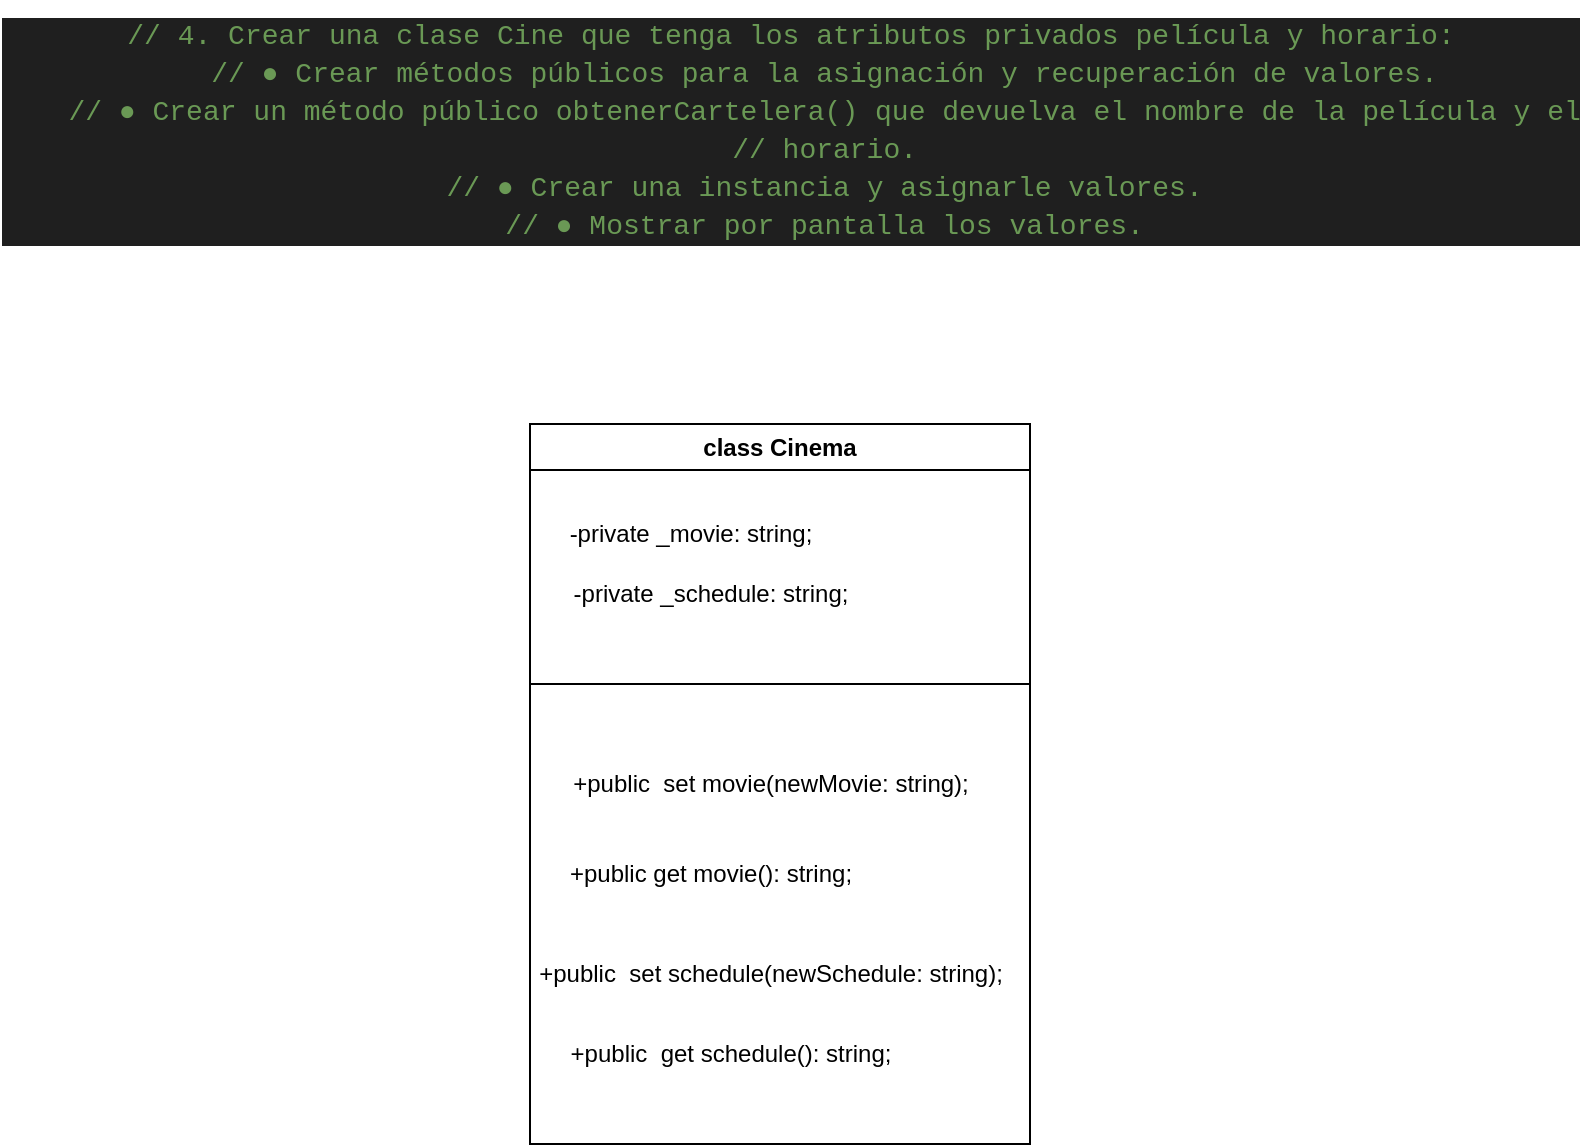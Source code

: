 <mxfile>
    <diagram id="cbp-dKZ3SRHdGJE1i195" name="Page-1">
        <mxGraphModel dx="1636" dy="1762" grid="1" gridSize="10" guides="1" tooltips="1" connect="1" arrows="1" fold="1" page="1" pageScale="1" pageWidth="850" pageHeight="1100" math="0" shadow="0">
            <root>
                <mxCell id="0"/>
                <mxCell id="1" parent="0"/>
                <mxCell id="2" value="class Cinema" style="swimlane;whiteSpace=wrap;html=1;" vertex="1" parent="1">
                    <mxGeometry x="110" y="130" width="250" height="360" as="geometry"/>
                </mxCell>
                <mxCell id="3" value="-private _movie: string;" style="text;html=1;align=center;verticalAlign=middle;resizable=0;points=[];autosize=1;strokeColor=none;fillColor=none;" vertex="1" parent="2">
                    <mxGeometry x="10" y="40" width="140" height="30" as="geometry"/>
                </mxCell>
                <mxCell id="4" value="-private _schedule: string;" style="text;html=1;align=center;verticalAlign=middle;resizable=0;points=[];autosize=1;strokeColor=none;fillColor=none;" vertex="1" parent="2">
                    <mxGeometry x="10" y="70" width="160" height="30" as="geometry"/>
                </mxCell>
                <mxCell id="5" value="+public&amp;nbsp; set movie(newMovie: string);" style="text;html=1;align=center;verticalAlign=middle;resizable=0;points=[];autosize=1;strokeColor=none;fillColor=none;" vertex="1" parent="2">
                    <mxGeometry x="10" y="165" width="220" height="30" as="geometry"/>
                </mxCell>
                <mxCell id="6" value="+public get movie(): string;" style="text;html=1;align=center;verticalAlign=middle;resizable=0;points=[];autosize=1;strokeColor=none;fillColor=none;" vertex="1" parent="2">
                    <mxGeometry x="10" y="210" width="160" height="30" as="geometry"/>
                </mxCell>
                <mxCell id="10" value="+public&amp;nbsp; set schedule(newSchedule: string);" style="text;html=1;align=center;verticalAlign=middle;resizable=0;points=[];autosize=1;strokeColor=none;fillColor=none;" vertex="1" parent="2">
                    <mxGeometry x="-10" y="260" width="260" height="30" as="geometry"/>
                </mxCell>
                <mxCell id="11" value="+public&amp;nbsp; get schedule(): string;" style="text;html=1;align=center;verticalAlign=middle;resizable=0;points=[];autosize=1;strokeColor=none;fillColor=none;" vertex="1" parent="2">
                    <mxGeometry x="10" y="300" width="180" height="30" as="geometry"/>
                </mxCell>
                <mxCell id="12" value="" style="endArrow=none;html=1;" edge="1" parent="2">
                    <mxGeometry width="50" height="50" relative="1" as="geometry">
                        <mxPoint y="130" as="sourcePoint"/>
                        <mxPoint x="250" y="130" as="targetPoint"/>
                    </mxGeometry>
                </mxCell>
                <mxCell id="7" value="&lt;div style=&quot;color: rgb(204, 204, 204); background-color: rgb(31, 31, 31); font-family: Consolas, &amp;quot;Courier New&amp;quot;, monospace; font-size: 14px; line-height: 19px; white-space-collapse: preserve;&quot;&gt;&lt;div&gt;&lt;span style=&quot;color: #6a9955;&quot;&gt;// 4. Crear una clase Cine que tenga los atributos privados película y horario:&lt;/span&gt;&lt;/div&gt;&lt;div&gt;&lt;span style=&quot;color: #cccccc;&quot;&gt;&amp;nbsp; &amp;nbsp; &lt;/span&gt;&lt;span style=&quot;color: #6a9955;&quot;&gt;// ● Crear métodos públicos para la asignación y recuperación de valores.&lt;/span&gt;&lt;/div&gt;&lt;div&gt;&lt;span style=&quot;color: #cccccc;&quot;&gt;&amp;nbsp; &amp;nbsp; &lt;/span&gt;&lt;span style=&quot;color: #6a9955;&quot;&gt;// ● Crear un método público obtenerCartelera() que devuelva el nombre de la película y el&lt;/span&gt;&lt;/div&gt;&lt;div&gt;&lt;span style=&quot;color: #cccccc;&quot;&gt;&amp;nbsp; &amp;nbsp; &lt;/span&gt;&lt;span style=&quot;color: #6a9955;&quot;&gt;// horario.&lt;/span&gt;&lt;/div&gt;&lt;div&gt;&lt;span style=&quot;color: #cccccc;&quot;&gt;&amp;nbsp; &amp;nbsp; &lt;/span&gt;&lt;span style=&quot;color: #6a9955;&quot;&gt;// ● Crear una instancia y asignarle valores.&lt;/span&gt;&lt;/div&gt;&lt;div&gt;&lt;span style=&quot;color: #cccccc;&quot;&gt;&amp;nbsp; &amp;nbsp; &lt;/span&gt;&lt;span style=&quot;color: #6a9955;&quot;&gt;// ● Mostrar por pantalla los valores.&lt;/span&gt;&lt;/div&gt;&lt;/div&gt;" style="text;html=1;align=center;verticalAlign=middle;resizable=0;points=[];autosize=1;strokeColor=none;fillColor=none;" vertex="1" parent="1">
                    <mxGeometry x="-135" y="-82" width="750" height="130" as="geometry"/>
                </mxCell>
            </root>
        </mxGraphModel>
    </diagram>
</mxfile>
